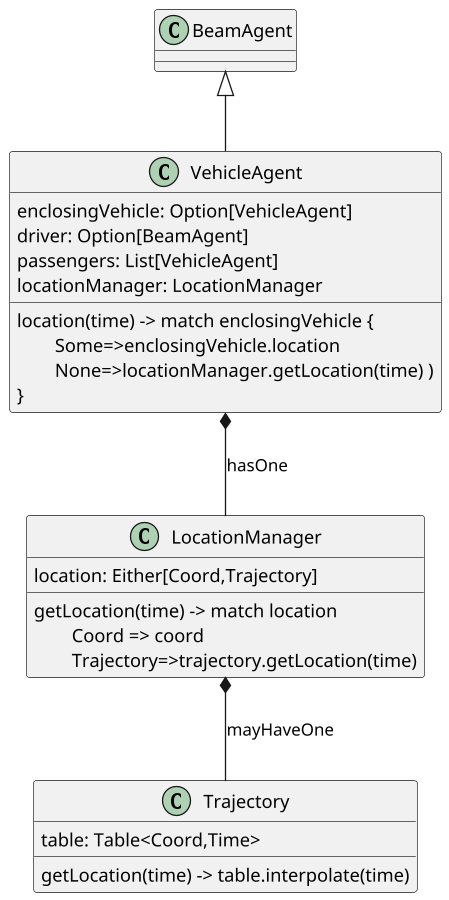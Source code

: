 @startuml
scale 900 height

' See this page for diagram conventions:
' http://plantuml.com/class-diagram

/'
NOTES:
A driver is a BeamAgent and does NOT need to be physically inside vehicle
passengers are BeamVehicles and are physically in vehicle and move with the vehicle
(e.g. a PersonAgent who is driving alone would be the driver of the vehicle and his/her
HumanBodyVehicle would be a passenger)
HumanBody is a special case, it has no passengers, just a driver
 '/

class BeamAgent {
}

class VehicleAgent {
  enclosingVehicle: Option[VehicleAgent]
  driver: Option[BeamAgent]
  passengers: List[VehicleAgent]
  locationManager: LocationManager
  location(time) -> match enclosingVehicle { \n\tSome=>enclosingVehicle.location\n\tNone=>locationManager.getLocation(time) )\n}
}

class LocationManager {
   location: Either[Coord,Trajectory]
   getLocation(time) -> match location\n\tCoord => coord\n\tTrajectory=>trajectory.getLocation(time)
}

class Trajectory {
   table: Table<Coord,Time>
   getLocation(time) -> table.interpolate(time)
}

BeamAgent <|-- VehicleAgent

VehicleAgent *-- LocationManager : hasOne
LocationManager *-- Trajectory : mayHaveOne




@enduml